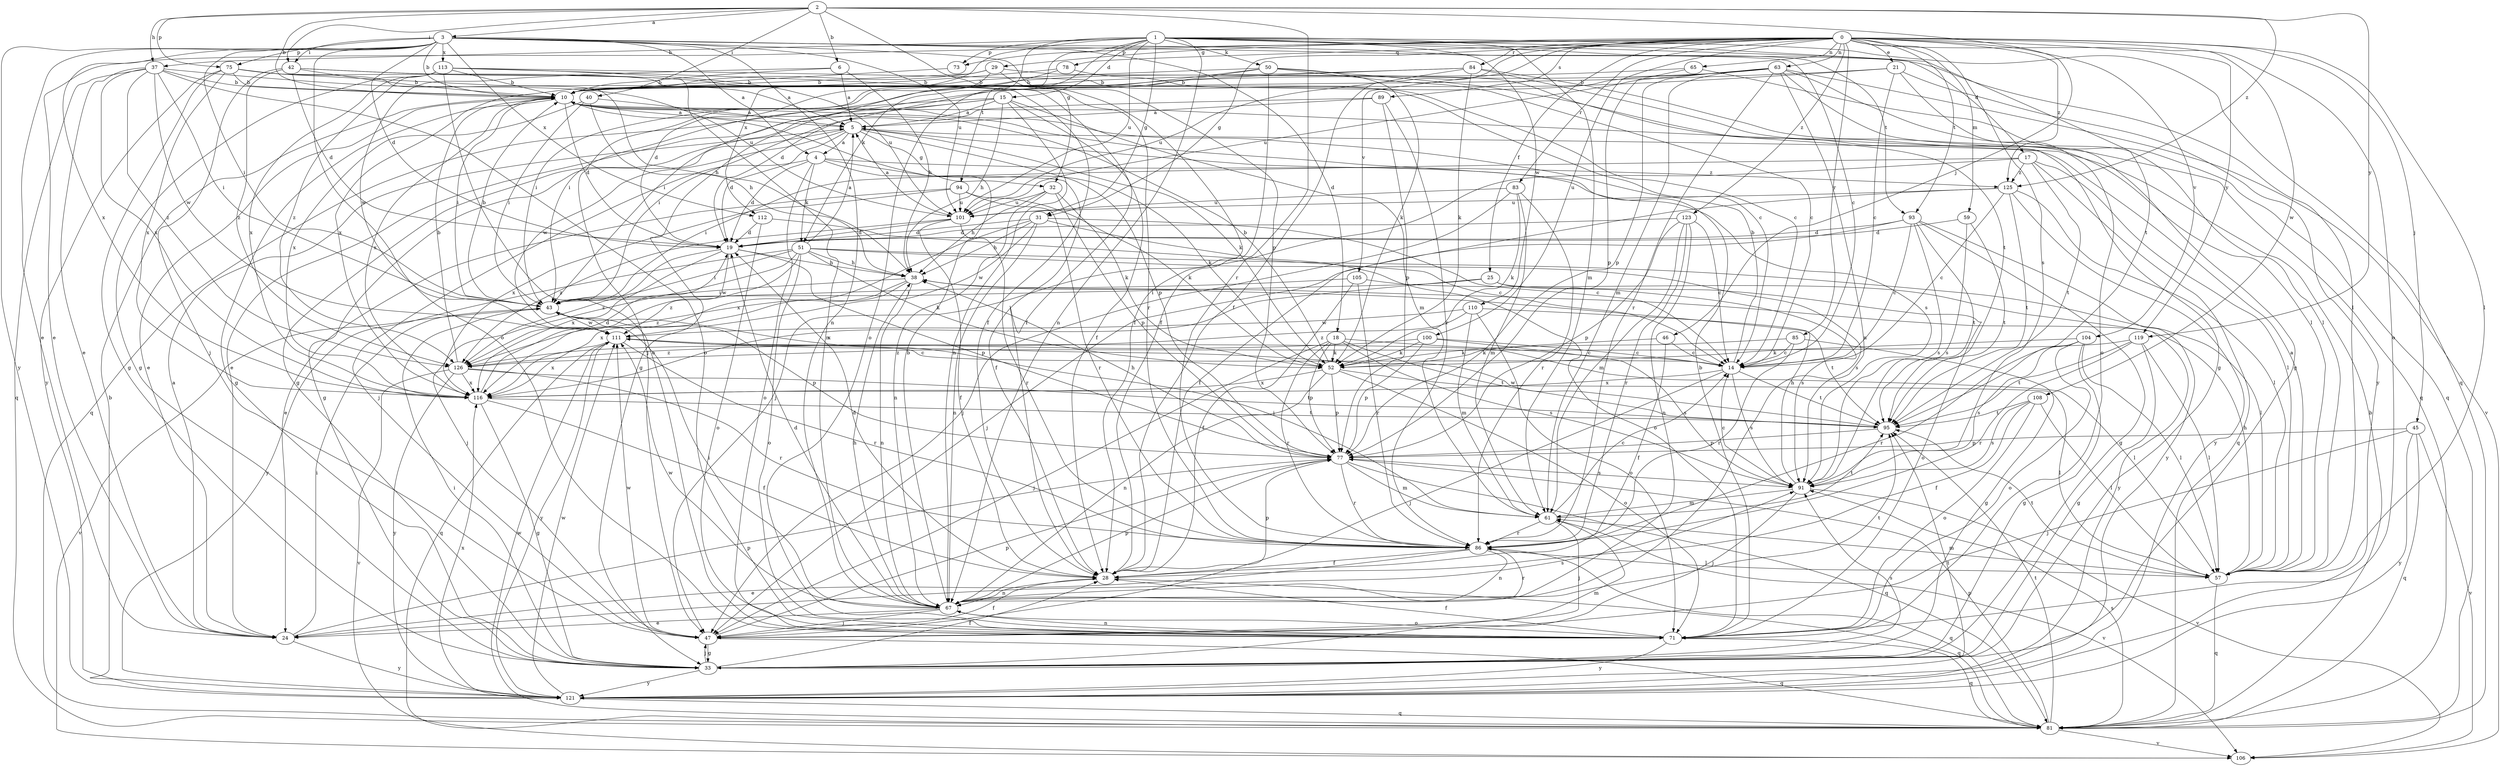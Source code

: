 strict digraph  {
0;
1;
2;
3;
4;
5;
6;
10;
14;
15;
17;
18;
19;
21;
24;
25;
28;
29;
31;
32;
33;
37;
38;
40;
42;
43;
45;
46;
47;
50;
51;
52;
57;
59;
61;
63;
65;
67;
71;
73;
75;
77;
78;
81;
83;
84;
85;
86;
89;
91;
93;
94;
95;
100;
101;
104;
105;
106;
108;
110;
111;
112;
113;
116;
119;
121;
123;
125;
126;
0 -> 21  [label=e];
0 -> 24  [label=e];
0 -> 25  [label=f];
0 -> 28  [label=f];
0 -> 29  [label=g];
0 -> 31  [label=g];
0 -> 45  [label=j];
0 -> 57  [label=l];
0 -> 59  [label=m];
0 -> 63  [label=n];
0 -> 65  [label=n];
0 -> 71  [label=o];
0 -> 73  [label=p];
0 -> 78  [label=q];
0 -> 83  [label=r];
0 -> 84  [label=r];
0 -> 85  [label=r];
0 -> 89  [label=s];
0 -> 91  [label=s];
0 -> 93  [label=t];
0 -> 100  [label=u];
0 -> 104  [label=v];
0 -> 105  [label=v];
0 -> 108  [label=w];
0 -> 119  [label=y];
0 -> 123  [label=z];
0 -> 125  [label=z];
1 -> 15  [label=d];
1 -> 17  [label=d];
1 -> 31  [label=g];
1 -> 37  [label=h];
1 -> 50  [label=k];
1 -> 51  [label=k];
1 -> 61  [label=m];
1 -> 67  [label=n];
1 -> 71  [label=o];
1 -> 73  [label=p];
1 -> 81  [label=q];
1 -> 93  [label=t];
1 -> 94  [label=t];
1 -> 95  [label=t];
1 -> 101  [label=u];
1 -> 110  [label=w];
1 -> 112  [label=x];
2 -> 3  [label=a];
2 -> 6  [label=b];
2 -> 10  [label=b];
2 -> 32  [label=g];
2 -> 37  [label=h];
2 -> 40  [label=i];
2 -> 42  [label=i];
2 -> 46  [label=j];
2 -> 75  [label=p];
2 -> 86  [label=r];
2 -> 119  [label=y];
2 -> 125  [label=z];
3 -> 4  [label=a];
3 -> 10  [label=b];
3 -> 14  [label=c];
3 -> 18  [label=d];
3 -> 19  [label=d];
3 -> 24  [label=e];
3 -> 42  [label=i];
3 -> 43  [label=i];
3 -> 57  [label=l];
3 -> 67  [label=n];
3 -> 71  [label=o];
3 -> 75  [label=p];
3 -> 77  [label=p];
3 -> 101  [label=u];
3 -> 112  [label=x];
3 -> 113  [label=x];
3 -> 116  [label=x];
3 -> 121  [label=y];
4 -> 19  [label=d];
4 -> 28  [label=f];
4 -> 47  [label=j];
4 -> 51  [label=k];
4 -> 52  [label=k];
4 -> 71  [label=o];
4 -> 125  [label=z];
5 -> 4  [label=a];
5 -> 19  [label=d];
5 -> 32  [label=g];
5 -> 33  [label=g];
5 -> 52  [label=k];
5 -> 77  [label=p];
5 -> 91  [label=s];
5 -> 111  [label=w];
6 -> 5  [label=a];
6 -> 10  [label=b];
6 -> 38  [label=h];
6 -> 111  [label=w];
10 -> 5  [label=a];
10 -> 19  [label=d];
10 -> 24  [label=e];
10 -> 33  [label=g];
10 -> 43  [label=i];
10 -> 116  [label=x];
14 -> 10  [label=b];
14 -> 47  [label=j];
14 -> 91  [label=s];
14 -> 95  [label=t];
14 -> 116  [label=x];
15 -> 5  [label=a];
15 -> 24  [label=e];
15 -> 28  [label=f];
15 -> 33  [label=g];
15 -> 38  [label=h];
15 -> 61  [label=m];
15 -> 67  [label=n];
15 -> 81  [label=q];
17 -> 43  [label=i];
17 -> 47  [label=j];
17 -> 57  [label=l];
17 -> 81  [label=q];
17 -> 95  [label=t];
17 -> 125  [label=z];
18 -> 14  [label=c];
18 -> 47  [label=j];
18 -> 52  [label=k];
18 -> 77  [label=p];
18 -> 86  [label=r];
18 -> 91  [label=s];
18 -> 95  [label=t];
19 -> 38  [label=h];
19 -> 77  [label=p];
19 -> 111  [label=w];
19 -> 116  [label=x];
19 -> 126  [label=z];
21 -> 10  [label=b];
21 -> 14  [label=c];
21 -> 43  [label=i];
21 -> 71  [label=o];
21 -> 121  [label=y];
24 -> 5  [label=a];
24 -> 43  [label=i];
24 -> 77  [label=p];
24 -> 91  [label=s];
24 -> 121  [label=y];
25 -> 43  [label=i];
25 -> 71  [label=o];
25 -> 91  [label=s];
25 -> 116  [label=x];
28 -> 19  [label=d];
28 -> 67  [label=n];
28 -> 77  [label=p];
28 -> 81  [label=q];
29 -> 10  [label=b];
29 -> 19  [label=d];
29 -> 28  [label=f];
29 -> 33  [label=g];
29 -> 116  [label=x];
31 -> 14  [label=c];
31 -> 19  [label=d];
31 -> 38  [label=h];
31 -> 67  [label=n];
31 -> 71  [label=o];
31 -> 111  [label=w];
31 -> 116  [label=x];
32 -> 38  [label=h];
32 -> 52  [label=k];
32 -> 67  [label=n];
32 -> 77  [label=p];
32 -> 101  [label=u];
33 -> 28  [label=f];
33 -> 43  [label=i];
33 -> 47  [label=j];
33 -> 61  [label=m];
33 -> 91  [label=s];
33 -> 121  [label=y];
37 -> 10  [label=b];
37 -> 24  [label=e];
37 -> 43  [label=i];
37 -> 71  [label=o];
37 -> 81  [label=q];
37 -> 101  [label=u];
37 -> 111  [label=w];
37 -> 116  [label=x];
37 -> 126  [label=z];
38 -> 43  [label=i];
38 -> 67  [label=n];
38 -> 116  [label=x];
38 -> 126  [label=z];
40 -> 5  [label=a];
40 -> 38  [label=h];
40 -> 43  [label=i];
40 -> 116  [label=x];
42 -> 10  [label=b];
42 -> 19  [label=d];
42 -> 28  [label=f];
42 -> 47  [label=j];
42 -> 67  [label=n];
42 -> 126  [label=z];
43 -> 10  [label=b];
43 -> 77  [label=p];
43 -> 106  [label=v];
43 -> 111  [label=w];
45 -> 47  [label=j];
45 -> 77  [label=p];
45 -> 81  [label=q];
45 -> 106  [label=v];
45 -> 121  [label=y];
46 -> 14  [label=c];
46 -> 28  [label=f];
46 -> 52  [label=k];
47 -> 28  [label=f];
47 -> 33  [label=g];
47 -> 77  [label=p];
47 -> 81  [label=q];
47 -> 111  [label=w];
50 -> 10  [label=b];
50 -> 14  [label=c];
50 -> 28  [label=f];
50 -> 33  [label=g];
50 -> 43  [label=i];
50 -> 52  [label=k];
50 -> 95  [label=t];
51 -> 5  [label=a];
51 -> 38  [label=h];
51 -> 43  [label=i];
51 -> 47  [label=j];
51 -> 52  [label=k];
51 -> 57  [label=l];
51 -> 71  [label=o];
51 -> 91  [label=s];
51 -> 121  [label=y];
51 -> 126  [label=z];
52 -> 10  [label=b];
52 -> 57  [label=l];
52 -> 67  [label=n];
52 -> 71  [label=o];
52 -> 77  [label=p];
52 -> 116  [label=x];
57 -> 5  [label=a];
57 -> 38  [label=h];
57 -> 61  [label=m];
57 -> 81  [label=q];
57 -> 95  [label=t];
59 -> 19  [label=d];
59 -> 91  [label=s];
59 -> 95  [label=t];
61 -> 14  [label=c];
61 -> 43  [label=i];
61 -> 47  [label=j];
61 -> 86  [label=r];
61 -> 95  [label=t];
61 -> 106  [label=v];
63 -> 10  [label=b];
63 -> 19  [label=d];
63 -> 33  [label=g];
63 -> 57  [label=l];
63 -> 61  [label=m];
63 -> 67  [label=n];
63 -> 77  [label=p];
63 -> 86  [label=r];
63 -> 101  [label=u];
63 -> 106  [label=v];
65 -> 10  [label=b];
65 -> 77  [label=p];
65 -> 81  [label=q];
67 -> 10  [label=b];
67 -> 19  [label=d];
67 -> 24  [label=e];
67 -> 38  [label=h];
67 -> 43  [label=i];
67 -> 47  [label=j];
67 -> 71  [label=o];
67 -> 77  [label=p];
67 -> 86  [label=r];
67 -> 95  [label=t];
67 -> 111  [label=w];
71 -> 10  [label=b];
71 -> 28  [label=f];
71 -> 67  [label=n];
71 -> 81  [label=q];
71 -> 121  [label=y];
73 -> 10  [label=b];
75 -> 5  [label=a];
75 -> 10  [label=b];
75 -> 28  [label=f];
75 -> 33  [label=g];
75 -> 38  [label=h];
75 -> 116  [label=x];
75 -> 121  [label=y];
77 -> 38  [label=h];
77 -> 61  [label=m];
77 -> 81  [label=q];
77 -> 86  [label=r];
77 -> 91  [label=s];
78 -> 10  [label=b];
78 -> 14  [label=c];
78 -> 47  [label=j];
81 -> 10  [label=b];
81 -> 77  [label=p];
81 -> 91  [label=s];
81 -> 95  [label=t];
81 -> 106  [label=v];
81 -> 111  [label=w];
83 -> 47  [label=j];
83 -> 52  [label=k];
83 -> 61  [label=m];
83 -> 86  [label=r];
83 -> 101  [label=u];
84 -> 10  [label=b];
84 -> 43  [label=i];
84 -> 52  [label=k];
84 -> 57  [label=l];
84 -> 81  [label=q];
84 -> 101  [label=u];
85 -> 14  [label=c];
85 -> 33  [label=g];
85 -> 52  [label=k];
85 -> 86  [label=r];
86 -> 24  [label=e];
86 -> 28  [label=f];
86 -> 57  [label=l];
86 -> 67  [label=n];
86 -> 81  [label=q];
89 -> 5  [label=a];
89 -> 43  [label=i];
89 -> 77  [label=p];
89 -> 86  [label=r];
91 -> 14  [label=c];
91 -> 38  [label=h];
91 -> 47  [label=j];
91 -> 61  [label=m];
91 -> 106  [label=v];
93 -> 14  [label=c];
93 -> 19  [label=d];
93 -> 33  [label=g];
93 -> 47  [label=j];
93 -> 91  [label=s];
93 -> 95  [label=t];
93 -> 121  [label=y];
94 -> 24  [label=e];
94 -> 52  [label=k];
94 -> 86  [label=r];
94 -> 101  [label=u];
94 -> 116  [label=x];
95 -> 77  [label=p];
95 -> 111  [label=w];
100 -> 14  [label=c];
100 -> 52  [label=k];
100 -> 77  [label=p];
100 -> 91  [label=s];
100 -> 126  [label=z];
101 -> 5  [label=a];
101 -> 19  [label=d];
101 -> 28  [label=f];
101 -> 86  [label=r];
101 -> 126  [label=z];
104 -> 33  [label=g];
104 -> 52  [label=k];
104 -> 57  [label=l];
104 -> 71  [label=o];
104 -> 86  [label=r];
104 -> 91  [label=s];
105 -> 28  [label=f];
105 -> 43  [label=i];
105 -> 86  [label=r];
105 -> 121  [label=y];
108 -> 28  [label=f];
108 -> 57  [label=l];
108 -> 71  [label=o];
108 -> 91  [label=s];
108 -> 95  [label=t];
110 -> 61  [label=m];
110 -> 71  [label=o];
110 -> 95  [label=t];
110 -> 111  [label=w];
110 -> 126  [label=z];
111 -> 14  [label=c];
111 -> 57  [label=l];
111 -> 81  [label=q];
111 -> 86  [label=r];
111 -> 116  [label=x];
111 -> 121  [label=y];
112 -> 14  [label=c];
112 -> 19  [label=d];
112 -> 71  [label=o];
113 -> 10  [label=b];
113 -> 14  [label=c];
113 -> 33  [label=g];
113 -> 71  [label=o];
113 -> 86  [label=r];
113 -> 101  [label=u];
113 -> 116  [label=x];
113 -> 126  [label=z];
116 -> 19  [label=d];
116 -> 28  [label=f];
116 -> 33  [label=g];
116 -> 95  [label=t];
119 -> 33  [label=g];
119 -> 57  [label=l];
119 -> 86  [label=r];
119 -> 95  [label=t];
119 -> 126  [label=z];
121 -> 10  [label=b];
121 -> 81  [label=q];
121 -> 95  [label=t];
121 -> 111  [label=w];
121 -> 116  [label=x];
123 -> 14  [label=c];
123 -> 19  [label=d];
123 -> 61  [label=m];
123 -> 67  [label=n];
123 -> 77  [label=p];
123 -> 86  [label=r];
125 -> 14  [label=c];
125 -> 28  [label=f];
125 -> 57  [label=l];
125 -> 95  [label=t];
125 -> 101  [label=u];
125 -> 121  [label=y];
126 -> 10  [label=b];
126 -> 86  [label=r];
126 -> 95  [label=t];
126 -> 106  [label=v];
126 -> 116  [label=x];
126 -> 121  [label=y];
}
